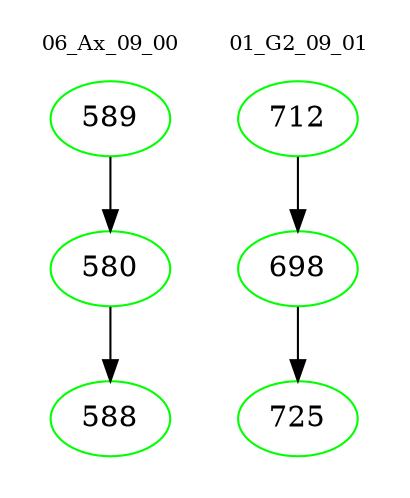 digraph{
subgraph cluster_0 {
color = white
label = "06_Ax_09_00";
fontsize=10;
T0_589 [label="589", color="green"]
T0_589 -> T0_580 [color="black"]
T0_580 [label="580", color="green"]
T0_580 -> T0_588 [color="black"]
T0_588 [label="588", color="green"]
}
subgraph cluster_1 {
color = white
label = "01_G2_09_01";
fontsize=10;
T1_712 [label="712", color="green"]
T1_712 -> T1_698 [color="black"]
T1_698 [label="698", color="green"]
T1_698 -> T1_725 [color="black"]
T1_725 [label="725", color="green"]
}
}
